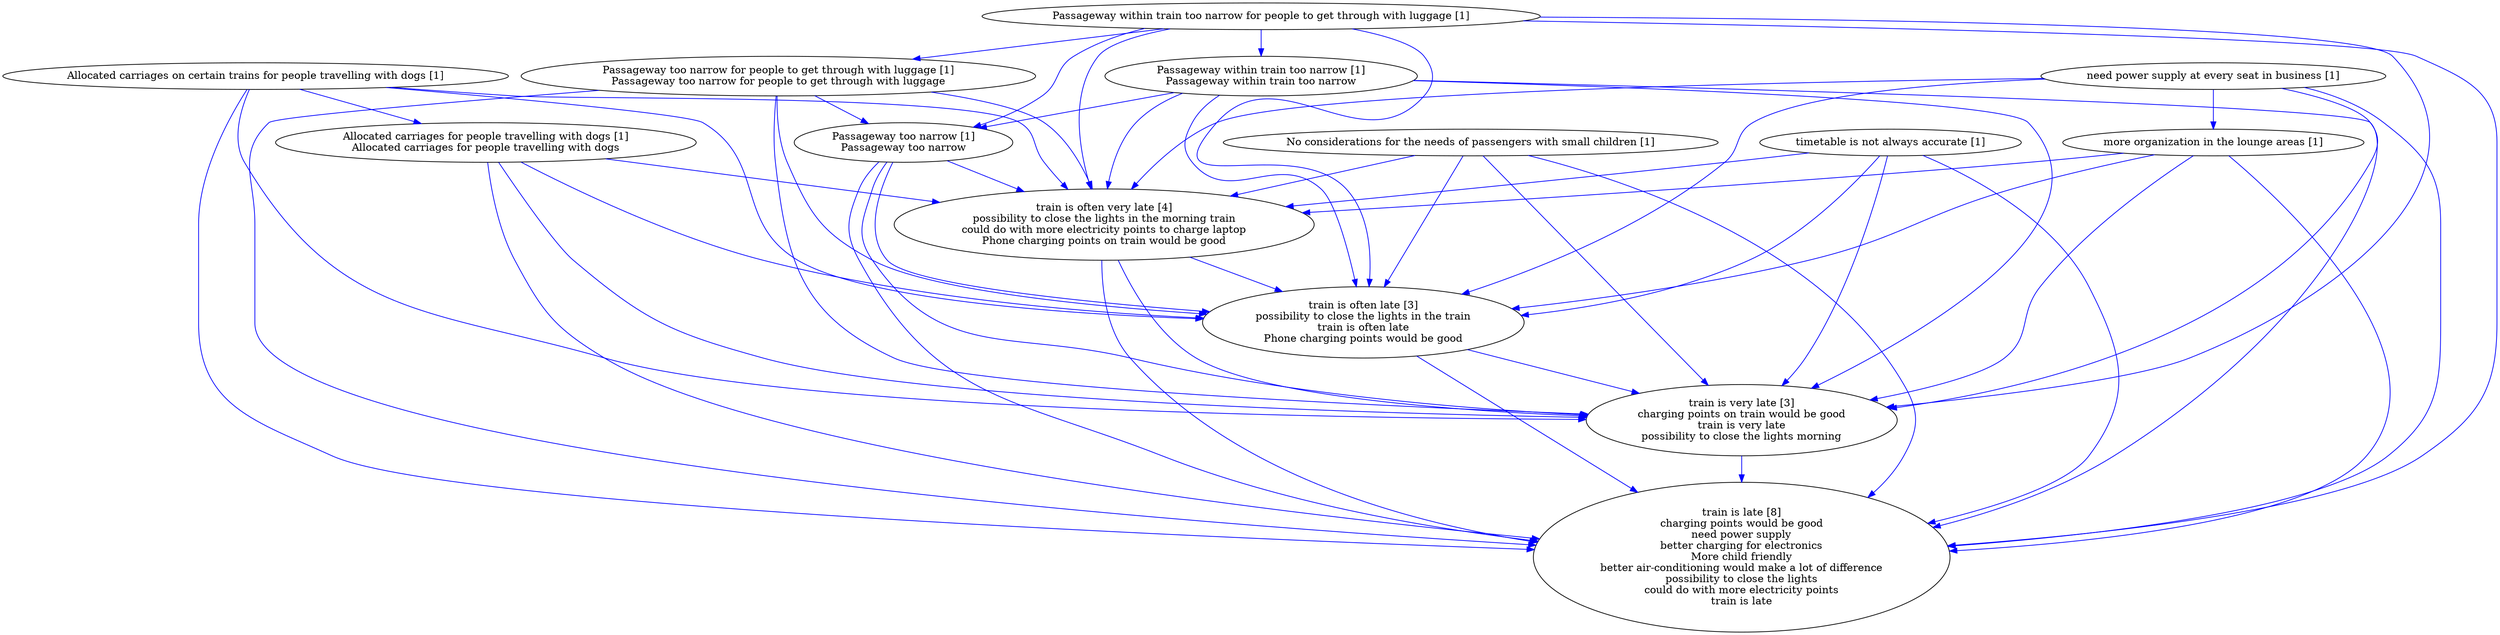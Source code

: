 digraph collapsedGraph {
"train is late [8]\ncharging points would be good\nneed power supply\nbetter charging for electronics\nMore child friendly\nbetter air-conditioning would make a lot of difference\npossibility to close the lights\ncould do with more electricity points\ntrain is late""train is often late [3]\npossibility to close the lights in the train\ntrain is often late\nPhone charging points would be good""train is very late [3]\ncharging points on train would be good\ntrain is very late\npossibility to close the lights morning""train is often very late [4]\npossibility to close the lights in the morning train\ncould do with more electricity points to charge laptop\nPhone charging points on train would be good""Allocated carriages on certain trains for people travelling with dogs [1]""Allocated carriages for people travelling with dogs [1]\nAllocated carriages for people travelling with dogs""No considerations for the needs of passengers with small children [1]""Passageway within train too narrow for people to get through with luggage [1]""Passageway too narrow for people to get through with luggage [1]\nPassageway too narrow for people to get through with luggage""Passageway too narrow [1]\nPassageway too narrow""Passageway within train too narrow [1]\nPassageway within train too narrow""more organization in the lounge areas [1]""need power supply at every seat in business [1]""timetable is not always accurate [1]""need power supply at every seat in business [1]" -> "train is often late [3]\npossibility to close the lights in the train\ntrain is often late\nPhone charging points would be good" [color=blue]
"need power supply at every seat in business [1]" -> "train is often very late [4]\npossibility to close the lights in the morning train\ncould do with more electricity points to charge laptop\nPhone charging points on train would be good" [color=blue]
"need power supply at every seat in business [1]" -> "train is late [8]\ncharging points would be good\nneed power supply\nbetter charging for electronics\nMore child friendly\nbetter air-conditioning would make a lot of difference\npossibility to close the lights\ncould do with more electricity points\ntrain is late" [color=blue]
"Passageway within train too narrow [1]\nPassageway within train too narrow" -> "train is very late [3]\ncharging points on train would be good\ntrain is very late\npossibility to close the lights morning" [color=blue]
"Passageway within train too narrow [1]\nPassageway within train too narrow" -> "train is often very late [4]\npossibility to close the lights in the morning train\ncould do with more electricity points to charge laptop\nPhone charging points on train would be good" [color=blue]
"more organization in the lounge areas [1]" -> "train is often late [3]\npossibility to close the lights in the train\ntrain is often late\nPhone charging points would be good" [color=blue]
"more organization in the lounge areas [1]" -> "train is late [8]\ncharging points would be good\nneed power supply\nbetter charging for electronics\nMore child friendly\nbetter air-conditioning would make a lot of difference\npossibility to close the lights\ncould do with more electricity points\ntrain is late" [color=blue]
"more organization in the lounge areas [1]" -> "train is often very late [4]\npossibility to close the lights in the morning train\ncould do with more electricity points to charge laptop\nPhone charging points on train would be good" [color=blue]
"Passageway within train too narrow [1]\nPassageway within train too narrow" -> "train is often late [3]\npossibility to close the lights in the train\ntrain is often late\nPhone charging points would be good" [color=blue]
"Passageway within train too narrow [1]\nPassageway within train too narrow" -> "train is late [8]\ncharging points would be good\nneed power supply\nbetter charging for electronics\nMore child friendly\nbetter air-conditioning would make a lot of difference\npossibility to close the lights\ncould do with more electricity points\ntrain is late" [color=blue]
"Passageway too narrow [1]\nPassageway too narrow" -> "train is very late [3]\ncharging points on train would be good\ntrain is very late\npossibility to close the lights morning" [color=blue]
"more organization in the lounge areas [1]" -> "train is very late [3]\ncharging points on train would be good\ntrain is very late\npossibility to close the lights morning" [color=blue]
"train is very late [3]\ncharging points on train would be good\ntrain is very late\npossibility to close the lights morning" -> "train is late [8]\ncharging points would be good\nneed power supply\nbetter charging for electronics\nMore child friendly\nbetter air-conditioning would make a lot of difference\npossibility to close the lights\ncould do with more electricity points\ntrain is late" [color=blue]
"train is often late [3]\npossibility to close the lights in the train\ntrain is often late\nPhone charging points would be good" -> "train is late [8]\ncharging points would be good\nneed power supply\nbetter charging for electronics\nMore child friendly\nbetter air-conditioning would make a lot of difference\npossibility to close the lights\ncould do with more electricity points\ntrain is late" [color=blue]
"Passageway too narrow [1]\nPassageway too narrow" -> "train is often late [3]\npossibility to close the lights in the train\ntrain is often late\nPhone charging points would be good" [color=blue]
"need power supply at every seat in business [1]" -> "more organization in the lounge areas [1]" [color=blue]
"Passageway too narrow [1]\nPassageway too narrow" -> "train is late [8]\ncharging points would be good\nneed power supply\nbetter charging for electronics\nMore child friendly\nbetter air-conditioning would make a lot of difference\npossibility to close the lights\ncould do with more electricity points\ntrain is late" [color=blue]
"Passageway too narrow [1]\nPassageway too narrow" -> "train is often very late [4]\npossibility to close the lights in the morning train\ncould do with more electricity points to charge laptop\nPhone charging points on train would be good" [color=blue]
"need power supply at every seat in business [1]" -> "train is very late [3]\ncharging points on train would be good\ntrain is very late\npossibility to close the lights morning" [color=blue]
"Passageway too narrow for people to get through with luggage [1]\nPassageway too narrow for people to get through with luggage" -> "train is often very late [4]\npossibility to close the lights in the morning train\ncould do with more electricity points to charge laptop\nPhone charging points on train would be good" [color=blue]
"Passageway too narrow for people to get through with luggage [1]\nPassageway too narrow for people to get through with luggage" -> "train is late [8]\ncharging points would be good\nneed power supply\nbetter charging for electronics\nMore child friendly\nbetter air-conditioning would make a lot of difference\npossibility to close the lights\ncould do with more electricity points\ntrain is late" [color=blue]
"Passageway too narrow for people to get through with luggage [1]\nPassageway too narrow for people to get through with luggage" -> "train is often late [3]\npossibility to close the lights in the train\ntrain is often late\nPhone charging points would be good" [color=blue]
"train is often very late [4]\npossibility to close the lights in the morning train\ncould do with more electricity points to charge laptop\nPhone charging points on train would be good" -> "train is late [8]\ncharging points would be good\nneed power supply\nbetter charging for electronics\nMore child friendly\nbetter air-conditioning would make a lot of difference\npossibility to close the lights\ncould do with more electricity points\ntrain is late" [color=blue]
"Passageway within train too narrow for people to get through with luggage [1]" -> "train is very late [3]\ncharging points on train would be good\ntrain is very late\npossibility to close the lights morning" [color=blue]
"Passageway within train too narrow for people to get through with luggage [1]" -> "train is often very late [4]\npossibility to close the lights in the morning train\ncould do with more electricity points to charge laptop\nPhone charging points on train would be good" [color=blue]
"Passageway too narrow for people to get through with luggage [1]\nPassageway too narrow for people to get through with luggage" -> "train is very late [3]\ncharging points on train would be good\ntrain is very late\npossibility to close the lights morning" [color=blue]
"No considerations for the needs of passengers with small children [1]" -> "train is often very late [4]\npossibility to close the lights in the morning train\ncould do with more electricity points to charge laptop\nPhone charging points on train would be good" [color=blue]
"Allocated carriages for people travelling with dogs [1]\nAllocated carriages for people travelling with dogs" -> "train is very late [3]\ncharging points on train would be good\ntrain is very late\npossibility to close the lights morning" [color=blue]
"No considerations for the needs of passengers with small children [1]" -> "train is often late [3]\npossibility to close the lights in the train\ntrain is often late\nPhone charging points would be good" [color=blue]
"No considerations for the needs of passengers with small children [1]" -> "train is late [8]\ncharging points would be good\nneed power supply\nbetter charging for electronics\nMore child friendly\nbetter air-conditioning would make a lot of difference\npossibility to close the lights\ncould do with more electricity points\ntrain is late" [color=blue]
"Allocated carriages for people travelling with dogs [1]\nAllocated carriages for people travelling with dogs" -> "train is often very late [4]\npossibility to close the lights in the morning train\ncould do with more electricity points to charge laptop\nPhone charging points on train would be good" [color=blue]
"Allocated carriages for people travelling with dogs [1]\nAllocated carriages for people travelling with dogs" -> "train is late [8]\ncharging points would be good\nneed power supply\nbetter charging for electronics\nMore child friendly\nbetter air-conditioning would make a lot of difference\npossibility to close the lights\ncould do with more electricity points\ntrain is late" [color=blue]
"Allocated carriages for people travelling with dogs [1]\nAllocated carriages for people travelling with dogs" -> "train is often late [3]\npossibility to close the lights in the train\ntrain is often late\nPhone charging points would be good" [color=blue]
"Allocated carriages on certain trains for people travelling with dogs [1]" -> "train is often late [3]\npossibility to close the lights in the train\ntrain is often late\nPhone charging points would be good" [color=blue]
"Allocated carriages on certain trains for people travelling with dogs [1]" -> "train is very late [3]\ncharging points on train would be good\ntrain is very late\npossibility to close the lights morning" [color=blue]
"Allocated carriages on certain trains for people travelling with dogs [1]" -> "train is late [8]\ncharging points would be good\nneed power supply\nbetter charging for electronics\nMore child friendly\nbetter air-conditioning would make a lot of difference\npossibility to close the lights\ncould do with more electricity points\ntrain is late" [color=blue]
"Allocated carriages on certain trains for people travelling with dogs [1]" -> "train is often very late [4]\npossibility to close the lights in the morning train\ncould do with more electricity points to charge laptop\nPhone charging points on train would be good" [color=blue]
"No considerations for the needs of passengers with small children [1]" -> "train is very late [3]\ncharging points on train would be good\ntrain is very late\npossibility to close the lights morning" [color=blue]
"timetable is not always accurate [1]" -> "train is often late [3]\npossibility to close the lights in the train\ntrain is often late\nPhone charging points would be good" [color=blue]
"timetable is not always accurate [1]" -> "train is often very late [4]\npossibility to close the lights in the morning train\ncould do with more electricity points to charge laptop\nPhone charging points on train would be good" [color=blue]
"timetable is not always accurate [1]" -> "train is late [8]\ncharging points would be good\nneed power supply\nbetter charging for electronics\nMore child friendly\nbetter air-conditioning would make a lot of difference\npossibility to close the lights\ncould do with more electricity points\ntrain is late" [color=blue]
"timetable is not always accurate [1]" -> "train is very late [3]\ncharging points on train would be good\ntrain is very late\npossibility to close the lights morning" [color=blue]
"Passageway within train too narrow for people to get through with luggage [1]" -> "train is late [8]\ncharging points would be good\nneed power supply\nbetter charging for electronics\nMore child friendly\nbetter air-conditioning would make a lot of difference\npossibility to close the lights\ncould do with more electricity points\ntrain is late" [color=blue]
"Passageway within train too narrow for people to get through with luggage [1]" -> "train is often late [3]\npossibility to close the lights in the train\ntrain is often late\nPhone charging points would be good" [color=blue]
"train is often very late [4]\npossibility to close the lights in the morning train\ncould do with more electricity points to charge laptop\nPhone charging points on train would be good" -> "train is often late [3]\npossibility to close the lights in the train\ntrain is often late\nPhone charging points would be good" [color=blue]
"train is often very late [4]\npossibility to close the lights in the morning train\ncould do with more electricity points to charge laptop\nPhone charging points on train would be good" -> "train is very late [3]\ncharging points on train would be good\ntrain is very late\npossibility to close the lights morning" [color=blue]
"Allocated carriages on certain trains for people travelling with dogs [1]" -> "Allocated carriages for people travelling with dogs [1]\nAllocated carriages for people travelling with dogs" [color=blue]
"Passageway within train too narrow for people to get through with luggage [1]" -> "Passageway too narrow for people to get through with luggage [1]\nPassageway too narrow for people to get through with luggage" [color=blue]
"Passageway too narrow for people to get through with luggage [1]\nPassageway too narrow for people to get through with luggage" -> "Passageway too narrow [1]\nPassageway too narrow" [color=blue]
"Passageway within train too narrow for people to get through with luggage [1]" -> "Passageway within train too narrow [1]\nPassageway within train too narrow" [color=blue]
"Passageway within train too narrow [1]\nPassageway within train too narrow" -> "Passageway too narrow [1]\nPassageway too narrow" [color=blue]
"Passageway within train too narrow for people to get through with luggage [1]" -> "Passageway too narrow [1]\nPassageway too narrow" [color=blue]
"train is often late [3]\npossibility to close the lights in the train\ntrain is often late\nPhone charging points would be good" -> "train is very late [3]\ncharging points on train would be good\ntrain is very late\npossibility to close the lights morning" [color=blue]
}